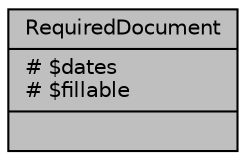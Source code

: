 digraph "RequiredDocument"
{
 // LATEX_PDF_SIZE
  bgcolor="transparent";
  edge [fontname="Helvetica",fontsize="10",labelfontname="Helvetica",labelfontsize="10"];
  node [fontname="Helvetica",fontsize="10",shape=record];
  Node1 [label="{RequiredDocument\n|# $dates\l# $fillable\l|}",height=0.2,width=0.4,color="black", fillcolor="grey75", style="filled", fontcolor="black",tooltip="Datos de Documentos requeridos."];
}

